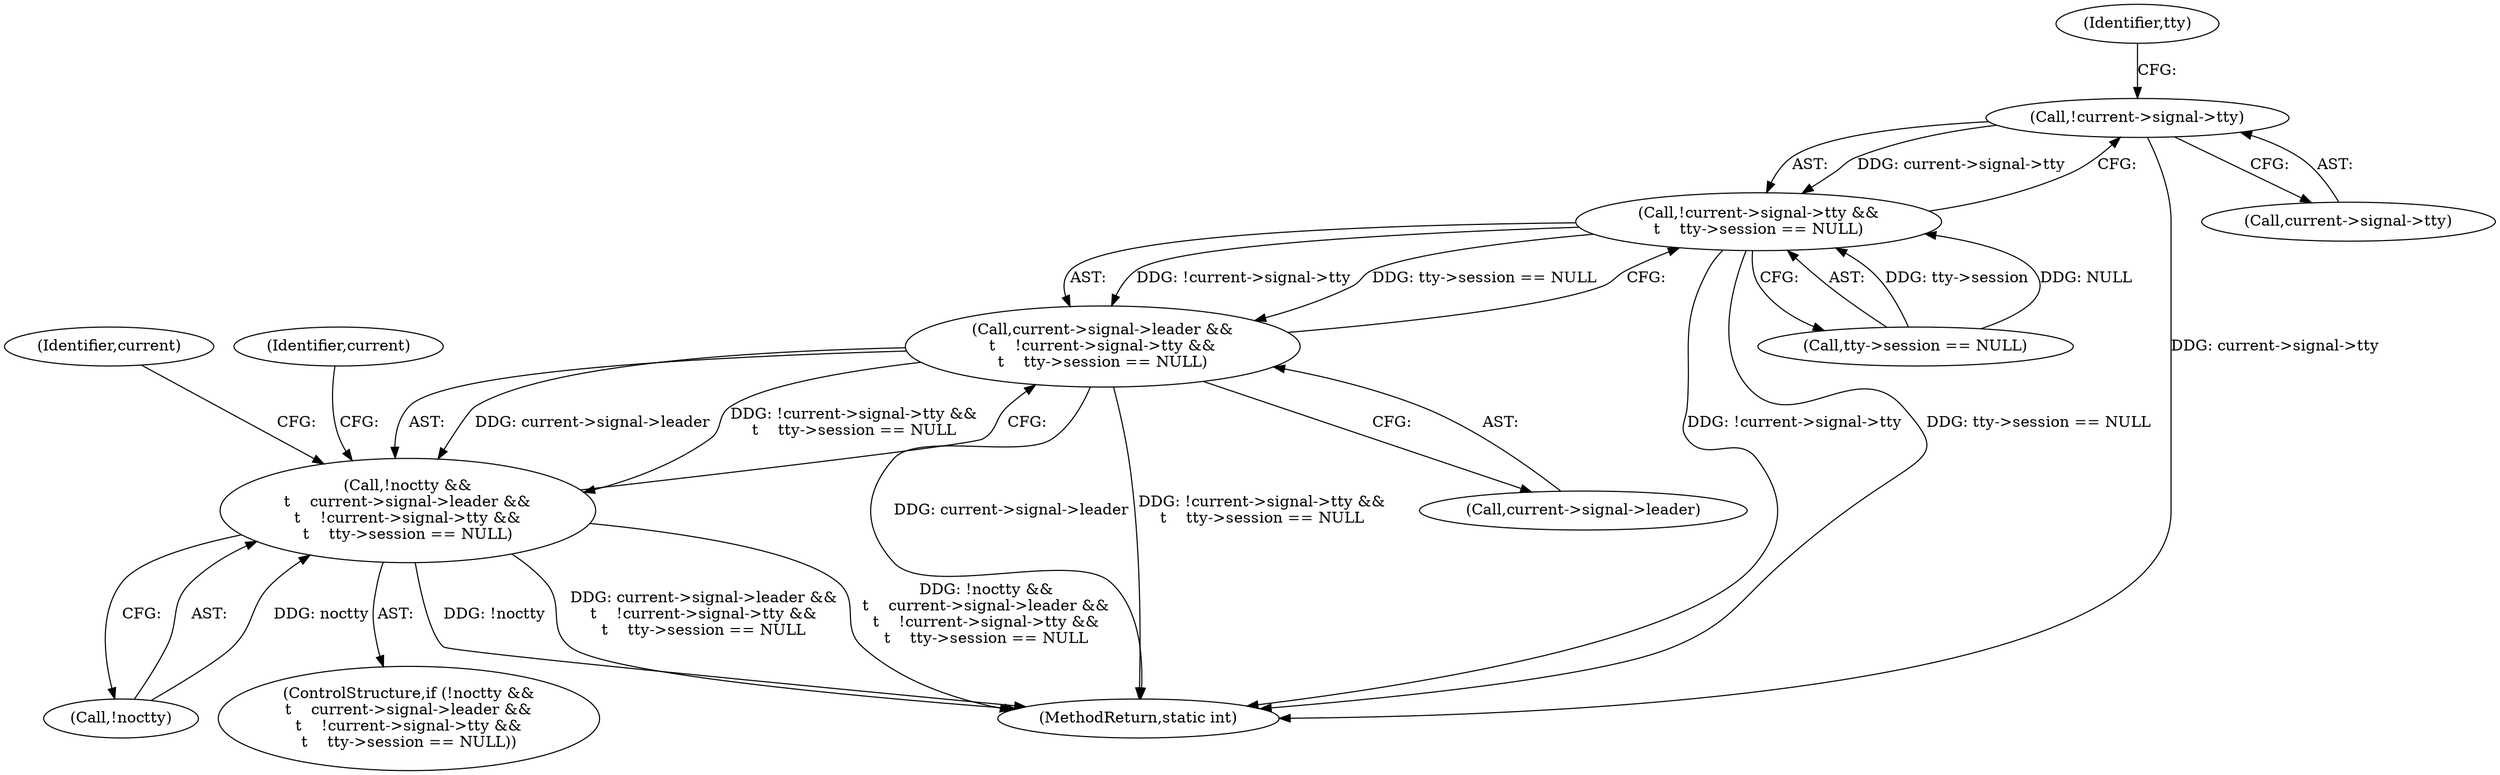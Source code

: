 digraph "0_linux_c290f8358acaeffd8e0c551ddcc24d1206143376@API" {
"1000459" [label="(Call,!current->signal->tty)"];
"1000458" [label="(Call,!current->signal->tty &&\n\t    tty->session == NULL)"];
"1000452" [label="(Call,current->signal->leader &&\n\t    !current->signal->tty &&\n\t    tty->session == NULL)"];
"1000449" [label="(Call,!noctty &&\n\t    current->signal->leader &&\n\t    !current->signal->tty &&\n\t    tty->session == NULL)"];
"1000477" [label="(Identifier,current)"];
"1000458" [label="(Call,!current->signal->tty &&\n\t    tty->session == NULL)"];
"1000459" [label="(Call,!current->signal->tty)"];
"1000467" [label="(Identifier,tty)"];
"1000486" [label="(MethodReturn,static int)"];
"1000460" [label="(Call,current->signal->tty)"];
"1000449" [label="(Call,!noctty &&\n\t    current->signal->leader &&\n\t    !current->signal->tty &&\n\t    tty->session == NULL)"];
"1000453" [label="(Call,current->signal->leader)"];
"1000471" [label="(Identifier,current)"];
"1000452" [label="(Call,current->signal->leader &&\n\t    !current->signal->tty &&\n\t    tty->session == NULL)"];
"1000450" [label="(Call,!noctty)"];
"1000465" [label="(Call,tty->session == NULL)"];
"1000448" [label="(ControlStructure,if (!noctty &&\n\t    current->signal->leader &&\n\t    !current->signal->tty &&\n\t    tty->session == NULL))"];
"1000459" -> "1000458"  [label="AST: "];
"1000459" -> "1000460"  [label="CFG: "];
"1000460" -> "1000459"  [label="AST: "];
"1000467" -> "1000459"  [label="CFG: "];
"1000458" -> "1000459"  [label="CFG: "];
"1000459" -> "1000486"  [label="DDG: current->signal->tty"];
"1000459" -> "1000458"  [label="DDG: current->signal->tty"];
"1000458" -> "1000452"  [label="AST: "];
"1000458" -> "1000465"  [label="CFG: "];
"1000465" -> "1000458"  [label="AST: "];
"1000452" -> "1000458"  [label="CFG: "];
"1000458" -> "1000486"  [label="DDG: !current->signal->tty"];
"1000458" -> "1000486"  [label="DDG: tty->session == NULL"];
"1000458" -> "1000452"  [label="DDG: !current->signal->tty"];
"1000458" -> "1000452"  [label="DDG: tty->session == NULL"];
"1000465" -> "1000458"  [label="DDG: tty->session"];
"1000465" -> "1000458"  [label="DDG: NULL"];
"1000452" -> "1000449"  [label="AST: "];
"1000452" -> "1000453"  [label="CFG: "];
"1000453" -> "1000452"  [label="AST: "];
"1000449" -> "1000452"  [label="CFG: "];
"1000452" -> "1000486"  [label="DDG: current->signal->leader"];
"1000452" -> "1000486"  [label="DDG: !current->signal->tty &&\n\t    tty->session == NULL"];
"1000452" -> "1000449"  [label="DDG: current->signal->leader"];
"1000452" -> "1000449"  [label="DDG: !current->signal->tty &&\n\t    tty->session == NULL"];
"1000449" -> "1000448"  [label="AST: "];
"1000449" -> "1000450"  [label="CFG: "];
"1000450" -> "1000449"  [label="AST: "];
"1000471" -> "1000449"  [label="CFG: "];
"1000477" -> "1000449"  [label="CFG: "];
"1000449" -> "1000486"  [label="DDG: !noctty"];
"1000449" -> "1000486"  [label="DDG: current->signal->leader &&\n\t    !current->signal->tty &&\n\t    tty->session == NULL"];
"1000449" -> "1000486"  [label="DDG: !noctty &&\n\t    current->signal->leader &&\n\t    !current->signal->tty &&\n\t    tty->session == NULL"];
"1000450" -> "1000449"  [label="DDG: noctty"];
}
